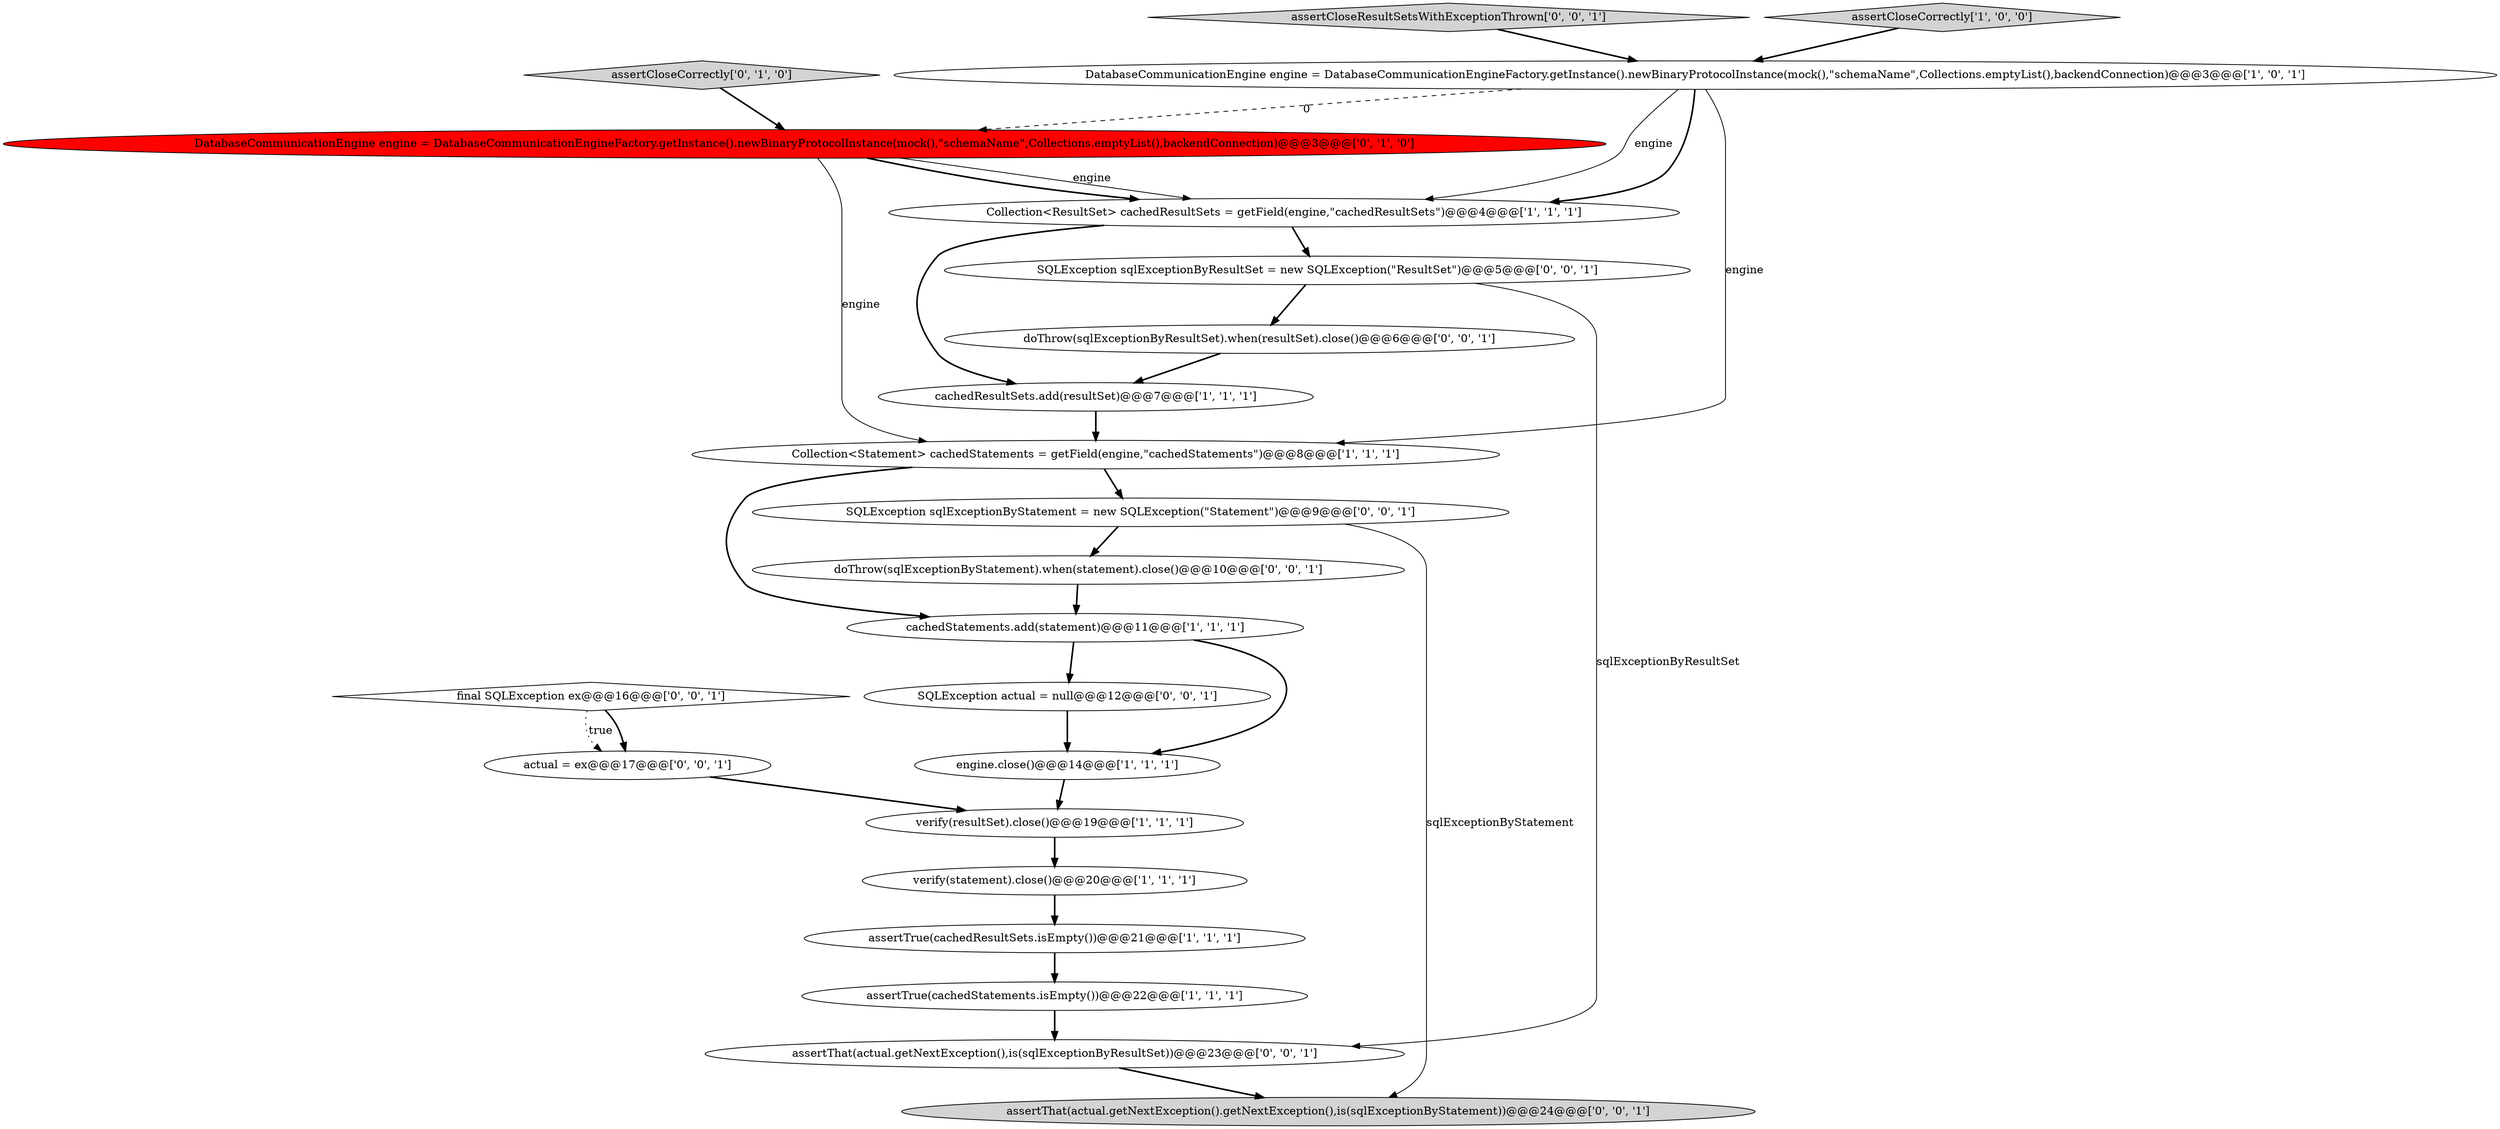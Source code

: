 digraph {
14 [style = filled, label = "SQLException sqlExceptionByStatement = new SQLException(\"Statement\")@@@9@@@['0', '0', '1']", fillcolor = white, shape = ellipse image = "AAA0AAABBB3BBB"];
18 [style = filled, label = "final SQLException ex@@@16@@@['0', '0', '1']", fillcolor = white, shape = diamond image = "AAA0AAABBB3BBB"];
15 [style = filled, label = "doThrow(sqlExceptionByStatement).when(statement).close()@@@10@@@['0', '0', '1']", fillcolor = white, shape = ellipse image = "AAA0AAABBB3BBB"];
6 [style = filled, label = "Collection<Statement> cachedStatements = getField(engine,\"cachedStatements\")@@@8@@@['1', '1', '1']", fillcolor = white, shape = ellipse image = "AAA0AAABBB1BBB"];
21 [style = filled, label = "assertThat(actual.getNextException().getNextException(),is(sqlExceptionByStatement))@@@24@@@['0', '0', '1']", fillcolor = lightgray, shape = ellipse image = "AAA0AAABBB3BBB"];
9 [style = filled, label = "Collection<ResultSet> cachedResultSets = getField(engine,\"cachedResultSets\")@@@4@@@['1', '1', '1']", fillcolor = white, shape = ellipse image = "AAA0AAABBB1BBB"];
20 [style = filled, label = "SQLException actual = null@@@12@@@['0', '0', '1']", fillcolor = white, shape = ellipse image = "AAA0AAABBB3BBB"];
10 [style = filled, label = "cachedResultSets.add(resultSet)@@@7@@@['1', '1', '1']", fillcolor = white, shape = ellipse image = "AAA0AAABBB1BBB"];
16 [style = filled, label = "SQLException sqlExceptionByResultSet = new SQLException(\"ResultSet\")@@@5@@@['0', '0', '1']", fillcolor = white, shape = ellipse image = "AAA0AAABBB3BBB"];
4 [style = filled, label = "verify(statement).close()@@@20@@@['1', '1', '1']", fillcolor = white, shape = ellipse image = "AAA0AAABBB1BBB"];
11 [style = filled, label = "assertCloseCorrectly['0', '1', '0']", fillcolor = lightgray, shape = diamond image = "AAA0AAABBB2BBB"];
8 [style = filled, label = "assertTrue(cachedStatements.isEmpty())@@@22@@@['1', '1', '1']", fillcolor = white, shape = ellipse image = "AAA0AAABBB1BBB"];
2 [style = filled, label = "assertTrue(cachedResultSets.isEmpty())@@@21@@@['1', '1', '1']", fillcolor = white, shape = ellipse image = "AAA0AAABBB1BBB"];
7 [style = filled, label = "verify(resultSet).close()@@@19@@@['1', '1', '1']", fillcolor = white, shape = ellipse image = "AAA0AAABBB1BBB"];
0 [style = filled, label = "DatabaseCommunicationEngine engine = DatabaseCommunicationEngineFactory.getInstance().newBinaryProtocolInstance(mock(),\"schemaName\",Collections.emptyList(),backendConnection)@@@3@@@['1', '0', '1']", fillcolor = white, shape = ellipse image = "AAA0AAABBB1BBB"];
17 [style = filled, label = "actual = ex@@@17@@@['0', '0', '1']", fillcolor = white, shape = ellipse image = "AAA0AAABBB3BBB"];
1 [style = filled, label = "engine.close()@@@14@@@['1', '1', '1']", fillcolor = white, shape = ellipse image = "AAA0AAABBB1BBB"];
12 [style = filled, label = "DatabaseCommunicationEngine engine = DatabaseCommunicationEngineFactory.getInstance().newBinaryProtocolInstance(mock(),\"schemaName\",Collections.emptyList(),backendConnection)@@@3@@@['0', '1', '0']", fillcolor = red, shape = ellipse image = "AAA1AAABBB2BBB"];
22 [style = filled, label = "assertCloseResultSetsWithExceptionThrown['0', '0', '1']", fillcolor = lightgray, shape = diamond image = "AAA0AAABBB3BBB"];
3 [style = filled, label = "cachedStatements.add(statement)@@@11@@@['1', '1', '1']", fillcolor = white, shape = ellipse image = "AAA0AAABBB1BBB"];
19 [style = filled, label = "assertThat(actual.getNextException(),is(sqlExceptionByResultSet))@@@23@@@['0', '0', '1']", fillcolor = white, shape = ellipse image = "AAA0AAABBB3BBB"];
13 [style = filled, label = "doThrow(sqlExceptionByResultSet).when(resultSet).close()@@@6@@@['0', '0', '1']", fillcolor = white, shape = ellipse image = "AAA0AAABBB3BBB"];
5 [style = filled, label = "assertCloseCorrectly['1', '0', '0']", fillcolor = lightgray, shape = diamond image = "AAA0AAABBB1BBB"];
13->10 [style = bold, label=""];
6->3 [style = bold, label=""];
12->9 [style = solid, label="engine"];
0->9 [style = bold, label=""];
16->13 [style = bold, label=""];
3->1 [style = bold, label=""];
8->19 [style = bold, label=""];
0->6 [style = solid, label="engine"];
18->17 [style = bold, label=""];
11->12 [style = bold, label=""];
4->2 [style = bold, label=""];
7->4 [style = bold, label=""];
9->10 [style = bold, label=""];
16->19 [style = solid, label="sqlExceptionByResultSet"];
20->1 [style = bold, label=""];
0->12 [style = dashed, label="0"];
12->9 [style = bold, label=""];
15->3 [style = bold, label=""];
1->7 [style = bold, label=""];
10->6 [style = bold, label=""];
9->16 [style = bold, label=""];
6->14 [style = bold, label=""];
17->7 [style = bold, label=""];
3->20 [style = bold, label=""];
22->0 [style = bold, label=""];
14->21 [style = solid, label="sqlExceptionByStatement"];
0->9 [style = solid, label="engine"];
5->0 [style = bold, label=""];
14->15 [style = bold, label=""];
18->17 [style = dotted, label="true"];
12->6 [style = solid, label="engine"];
2->8 [style = bold, label=""];
19->21 [style = bold, label=""];
}
